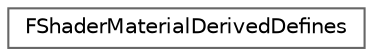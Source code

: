 digraph "Graphical Class Hierarchy"
{
 // INTERACTIVE_SVG=YES
 // LATEX_PDF_SIZE
  bgcolor="transparent";
  edge [fontname=Helvetica,fontsize=10,labelfontname=Helvetica,labelfontsize=10];
  node [fontname=Helvetica,fontsize=10,shape=box,height=0.2,width=0.4];
  rankdir="LR";
  Node0 [id="Node000000",label="FShaderMaterialDerivedDefines",height=0.2,width=0.4,color="grey40", fillcolor="white", style="filled",URL="$d3/d94/structFShaderMaterialDerivedDefines.html",tooltip=" "];
}
